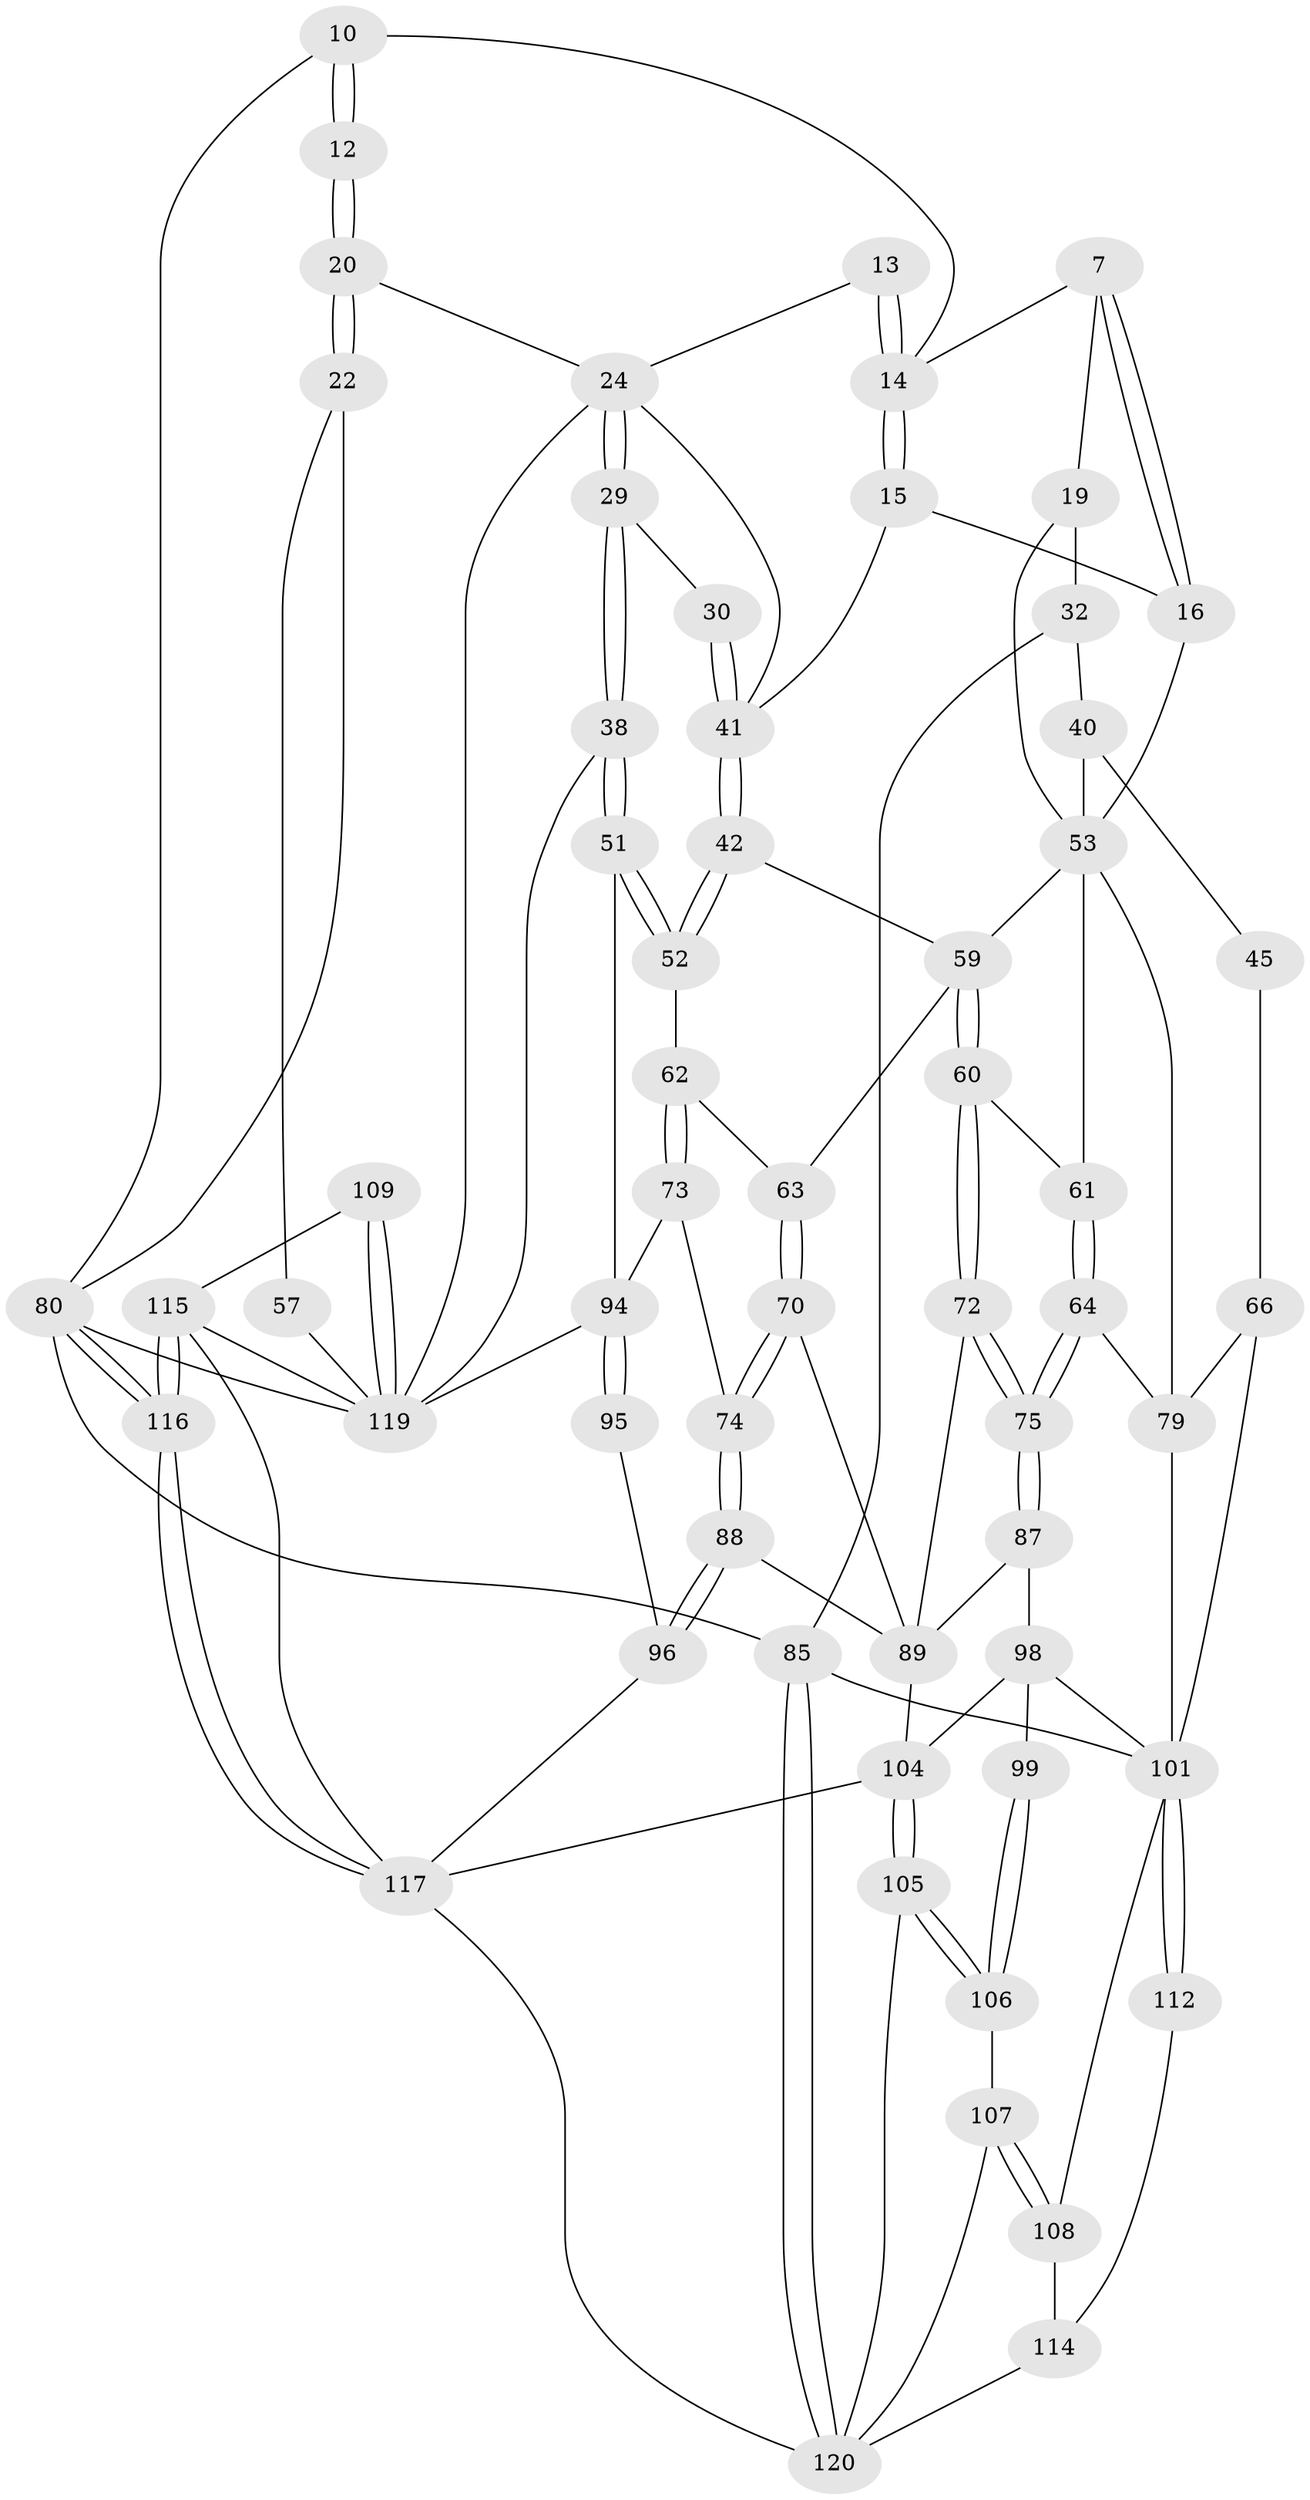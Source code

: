 // original degree distribution, {3: 0.016666666666666666, 4: 0.24166666666666667, 6: 0.225, 5: 0.5166666666666667}
// Generated by graph-tools (version 1.1) at 2025/01/03/09/25 05:01:34]
// undirected, 60 vertices, 135 edges
graph export_dot {
graph [start="1"]
  node [color=gray90,style=filled];
  7 [pos="+0.5708210299041886+0"];
  10 [pos="+0.7904528956577708+0.07460327959617026",super="+2"];
  12 [pos="+0.8796205349408206+0.10250234417668572"];
  13 [pos="+0.7287183978464296+0.12089918629361471"];
  14 [pos="+0.6903650709296657+0.1524527177222135",super="+8+9+11"];
  15 [pos="+0.6765447694745963+0.17971455744294543"];
  16 [pos="+0.5214230635651025+0.1267940718502256"];
  19 [pos="+0.36060501692212793+0.18524262365857",super="+18+6"];
  20 [pos="+0.890078193030038+0.13894691209391982"];
  22 [pos="+1+0"];
  24 [pos="+0.8784039723140343+0.1699068125257744",super="+23+21"];
  29 [pos="+0.8271865861192652+0.28143641757594945"];
  30 [pos="+0.7497715389019529+0.2704412285553437"];
  32 [pos="+0.10682456360679148+0.1256945842194532",super="+5+31"];
  38 [pos="+0.8559174651700118+0.30747585455010656"];
  40 [pos="+0.14836192904248338+0.2777426800566898",super="+39+33"];
  41 [pos="+0.6913503517456147+0.2703592555282622",super="+26+25"];
  42 [pos="+0.6869344982409404+0.28151184153146236"];
  45 [pos="+0.14109168381655668+0.28286683935177964",super="+34"];
  51 [pos="+0.7813519016094567+0.4388551362500014"];
  52 [pos="+0.7530974190237308+0.4084332316814036"];
  53 [pos="+0.2892466736243299+0.5089159391037297",super="+50+46+49+44"];
  57 [pos="+1+0.37034057412975996",super="+27"];
  59 [pos="+0.5807864979482322+0.3822052714529687",super="+43"];
  60 [pos="+0.49884286498224467+0.4112063903352055"];
  61 [pos="+0.4816722536257436+0.4081828845573691"];
  62 [pos="+0.6477455154967907+0.43361826701115697"];
  63 [pos="+0.5935933379841755+0.40223895201282306"];
  64 [pos="+0.3440394539163318+0.517968977713019"];
  66 [pos="+0.06758270779815616+0.4745476158646373",super="+58+35+48"];
  70 [pos="+0.608159274777762+0.5636299608527118"];
  72 [pos="+0.5619692745280287+0.5601596868112408"];
  73 [pos="+0.6689681176307096+0.5818885820302595"];
  74 [pos="+0.662174579950047+0.5830010955331155"];
  75 [pos="+0.4690935806543582+0.5949976325325571"];
  79 [pos="+0.21070501836697453+0.6569773991278828",super="+67+78+65+69"];
  80 [pos="+1+1",super="+3"];
  85 [pos="+0+1",super="+4"];
  87 [pos="+0.46923450708710635+0.6111158342162991"];
  88 [pos="+0.5807850095294018+0.7567829252445084"];
  89 [pos="+0.5589164225099278+0.7650656640555816",super="+86"];
  94 [pos="+0.774062351080936+0.7948163424087001",super="+76+77"];
  95 [pos="+0.741178802065601+0.7907616187299191"];
  96 [pos="+0.7191596138531926+0.7995784933935104"];
  98 [pos="+0.4753381027097253+0.758581835096459",super="+90+91"];
  99 [pos="+0.34994467570012533+0.7931263882280346"];
  101 [pos="+0+0.9199755390819092",super="+84+68+36+100"];
  104 [pos="+0.5235509935843359+0.8519903836042899",super="+97"];
  105 [pos="+0.4484094787046758+0.9385126527198285"];
  106 [pos="+0.4277290216409766+0.9109771530887685"];
  107 [pos="+0.22445560380165472+0.84821708703575"];
  108 [pos="+0.20459126521486748+0.7908217186870731"];
  109 [pos="+0.8095202711673832+0.9357840398704078"];
  112 [pos="+0+0.9272165368517862"];
  114 [pos="+0.1456252304047763+0.9570051582304202",super="+111"];
  115 [pos="+0.747777327993151+1",super="+110"];
  116 [pos="+0.742470218974018+1"];
  117 [pos="+0.6045257615924721+1",super="+103+102"];
  119 [pos="+0.811785152915375+0.960552474066476",super="+82+93+55"];
  120 [pos="+0.3295649090696583+1",super="+113+118"];
  7 -- 16;
  7 -- 16;
  7 -- 14;
  7 -- 19;
  10 -- 12 [weight=2];
  10 -- 12;
  10 -- 14;
  10 -- 80;
  12 -- 20;
  12 -- 20;
  13 -- 14 [weight=2];
  13 -- 14;
  13 -- 24;
  14 -- 15;
  14 -- 15;
  15 -- 16;
  15 -- 41;
  16 -- 53;
  19 -- 53 [weight=2];
  19 -- 32 [weight=2];
  20 -- 22;
  20 -- 22;
  20 -- 24;
  22 -- 80;
  22 -- 57;
  24 -- 29;
  24 -- 29;
  24 -- 41;
  24 -- 119;
  29 -- 30;
  29 -- 38;
  29 -- 38;
  30 -- 41 [weight=2];
  30 -- 41;
  32 -- 85;
  32 -- 40 [weight=2];
  38 -- 51;
  38 -- 51;
  38 -- 119;
  40 -- 45 [weight=2];
  40 -- 53;
  41 -- 42;
  41 -- 42;
  42 -- 52;
  42 -- 52;
  42 -- 59;
  45 -- 66 [weight=2];
  51 -- 52;
  51 -- 52;
  51 -- 94;
  52 -- 62;
  53 -- 61;
  53 -- 59;
  53 -- 79 [weight=2];
  57 -- 119 [weight=3];
  59 -- 60;
  59 -- 60;
  59 -- 63;
  60 -- 61;
  60 -- 72;
  60 -- 72;
  61 -- 64;
  61 -- 64;
  62 -- 63;
  62 -- 73;
  62 -- 73;
  63 -- 70;
  63 -- 70;
  64 -- 75;
  64 -- 75;
  64 -- 79;
  66 -- 79 [weight=3];
  66 -- 101;
  70 -- 74;
  70 -- 74;
  70 -- 89;
  72 -- 75;
  72 -- 75;
  72 -- 89;
  73 -- 74;
  73 -- 94;
  74 -- 88;
  74 -- 88;
  75 -- 87;
  75 -- 87;
  79 -- 101 [weight=2];
  80 -- 116;
  80 -- 116;
  80 -- 85 [weight=2];
  80 -- 119;
  85 -- 120;
  85 -- 120;
  85 -- 101 [weight=2];
  87 -- 89;
  87 -- 98;
  88 -- 89;
  88 -- 96;
  88 -- 96;
  89 -- 104;
  94 -- 95 [weight=2];
  94 -- 95;
  94 -- 119 [weight=2];
  95 -- 96;
  96 -- 117;
  98 -- 99 [weight=2];
  98 -- 104;
  98 -- 101;
  99 -- 106;
  99 -- 106;
  101 -- 112;
  101 -- 112;
  101 -- 108;
  104 -- 105;
  104 -- 105;
  104 -- 117;
  105 -- 106;
  105 -- 106;
  105 -- 120;
  106 -- 107;
  107 -- 108;
  107 -- 108;
  107 -- 120;
  108 -- 114;
  109 -- 119 [weight=2];
  109 -- 119;
  109 -- 115;
  112 -- 114 [weight=2];
  114 -- 120;
  115 -- 116;
  115 -- 116;
  115 -- 119;
  115 -- 117;
  116 -- 117;
  116 -- 117;
  117 -- 120;
}
